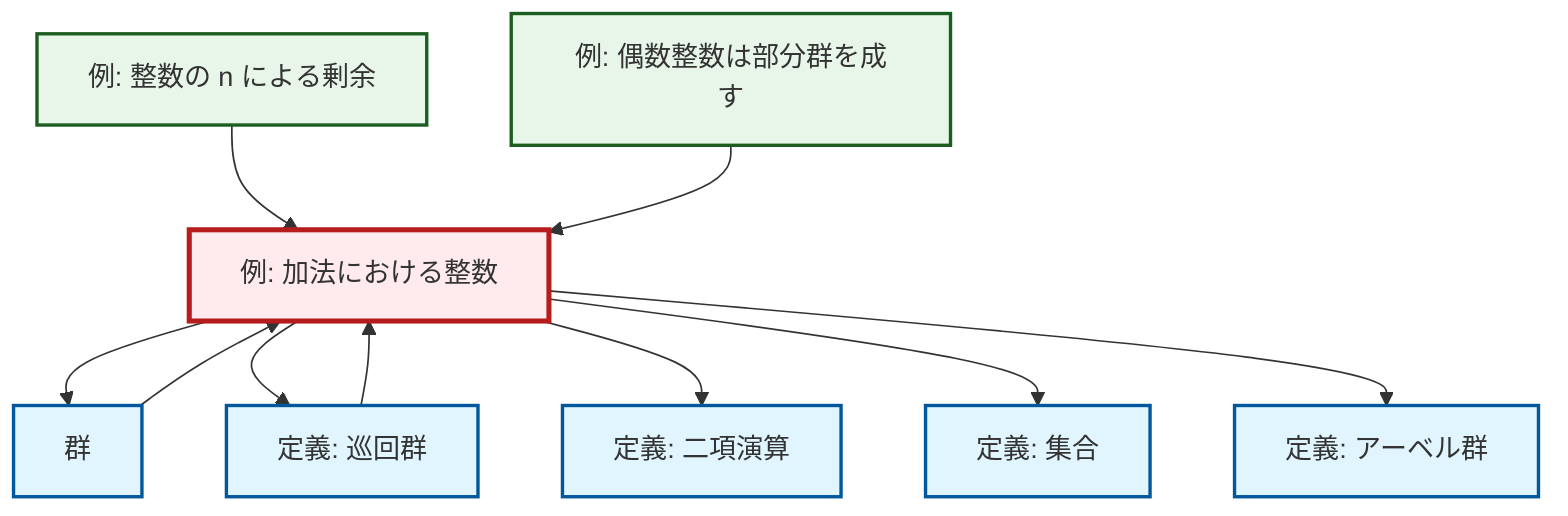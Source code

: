 graph TD
    classDef definition fill:#e1f5fe,stroke:#01579b,stroke-width:2px
    classDef theorem fill:#f3e5f5,stroke:#4a148c,stroke-width:2px
    classDef axiom fill:#fff3e0,stroke:#e65100,stroke-width:2px
    classDef example fill:#e8f5e9,stroke:#1b5e20,stroke-width:2px
    classDef current fill:#ffebee,stroke:#b71c1c,stroke-width:3px
    def-set["定義: 集合"]:::definition
    ex-integers-addition["例: 加法における整数"]:::example
    def-group["群"]:::definition
    ex-even-integers-subgroup["例: 偶数整数は部分群を成す"]:::example
    ex-quotient-integers-mod-n["例: 整数の n による剰余"]:::example
    def-cyclic-group["定義: 巡回群"]:::definition
    def-binary-operation["定義: 二項演算"]:::definition
    def-abelian-group["定義: アーベル群"]:::definition
    ex-quotient-integers-mod-n --> ex-integers-addition
    ex-integers-addition --> def-group
    ex-integers-addition --> def-cyclic-group
    ex-even-integers-subgroup --> ex-integers-addition
    ex-integers-addition --> def-binary-operation
    ex-integers-addition --> def-set
    def-cyclic-group --> ex-integers-addition
    def-group --> ex-integers-addition
    ex-integers-addition --> def-abelian-group
    class ex-integers-addition current